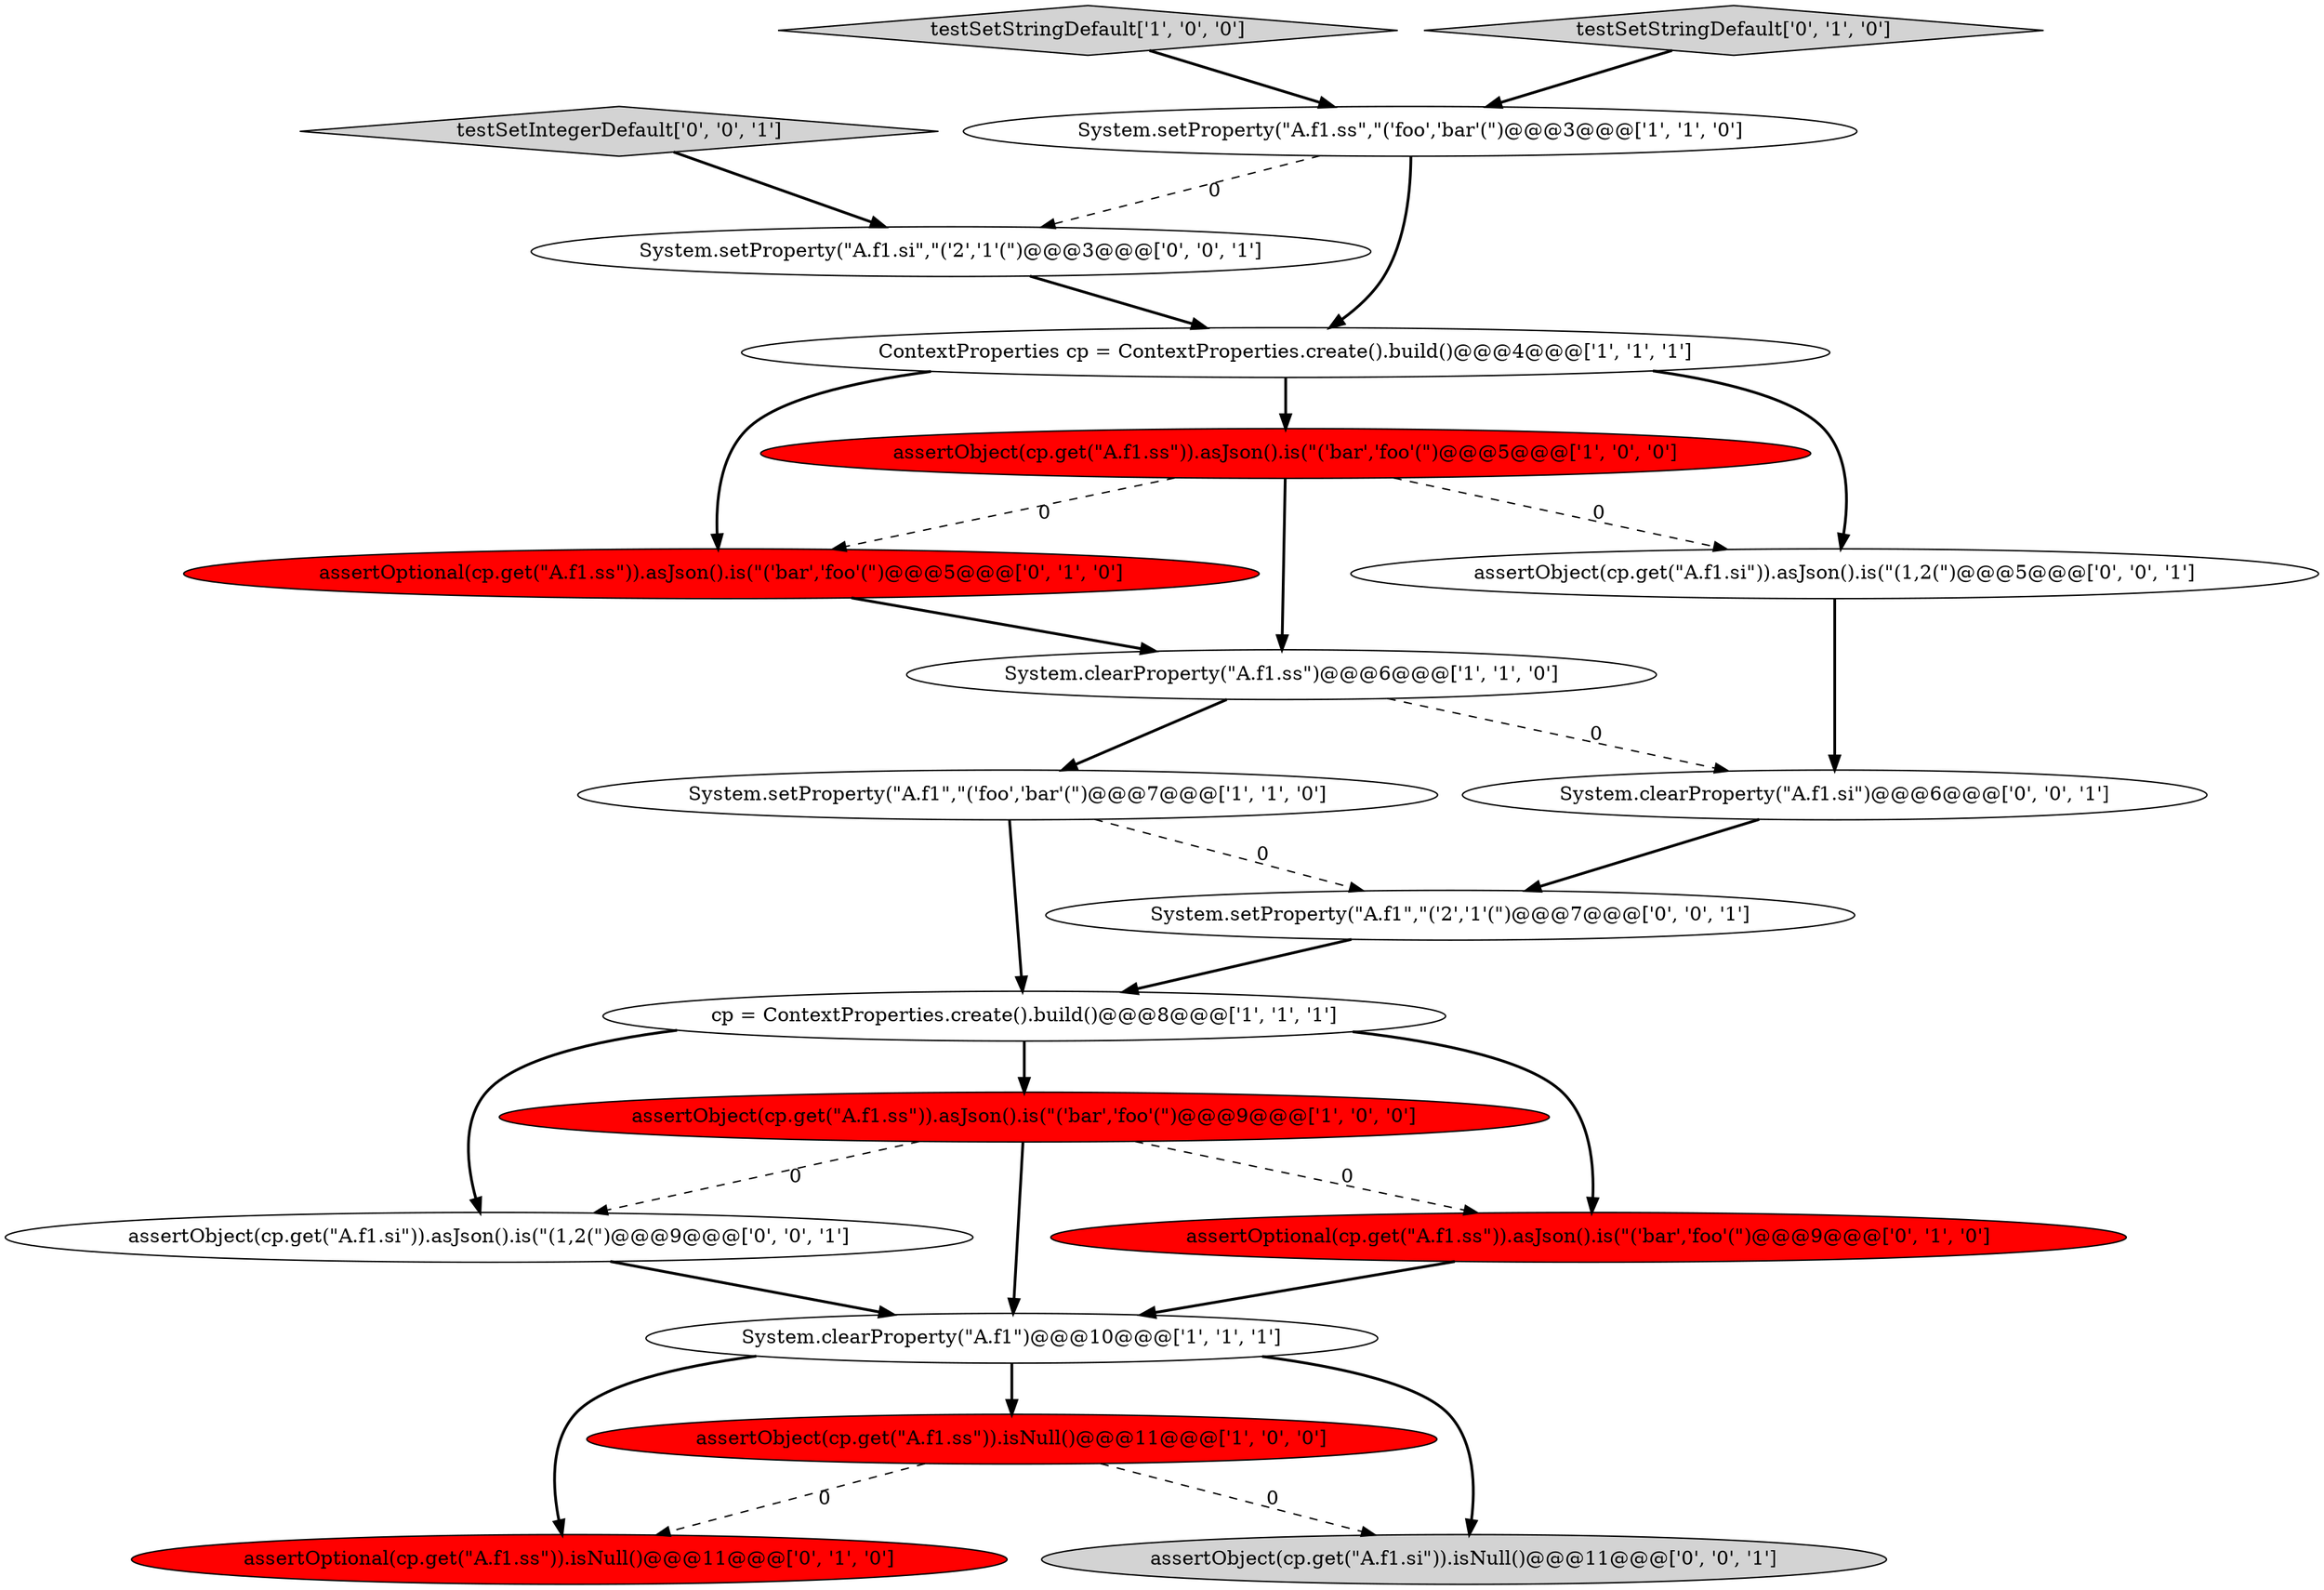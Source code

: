 digraph {
6 [style = filled, label = "assertObject(cp.get(\"A.f1.ss\")).isNull()@@@11@@@['1', '0', '0']", fillcolor = red, shape = ellipse image = "AAA1AAABBB1BBB"];
17 [style = filled, label = "System.setProperty(\"A.f1.si\",\"('2','1'(\")@@@3@@@['0', '0', '1']", fillcolor = white, shape = ellipse image = "AAA0AAABBB3BBB"];
0 [style = filled, label = "System.setProperty(\"A.f1.ss\",\"('foo','bar'(\")@@@3@@@['1', '1', '0']", fillcolor = white, shape = ellipse image = "AAA0AAABBB1BBB"];
1 [style = filled, label = "assertObject(cp.get(\"A.f1.ss\")).asJson().is(\"('bar','foo'(\")@@@5@@@['1', '0', '0']", fillcolor = red, shape = ellipse image = "AAA1AAABBB1BBB"];
7 [style = filled, label = "testSetStringDefault['1', '0', '0']", fillcolor = lightgray, shape = diamond image = "AAA0AAABBB1BBB"];
5 [style = filled, label = "assertObject(cp.get(\"A.f1.ss\")).asJson().is(\"('bar','foo'(\")@@@9@@@['1', '0', '0']", fillcolor = red, shape = ellipse image = "AAA1AAABBB1BBB"];
13 [style = filled, label = "assertOptional(cp.get(\"A.f1.ss\")).isNull()@@@11@@@['0', '1', '0']", fillcolor = red, shape = ellipse image = "AAA1AAABBB2BBB"];
14 [style = filled, label = "assertObject(cp.get(\"A.f1.si\")).asJson().is(\"(1,2(\")@@@5@@@['0', '0', '1']", fillcolor = white, shape = ellipse image = "AAA0AAABBB3BBB"];
3 [style = filled, label = "System.clearProperty(\"A.f1.ss\")@@@6@@@['1', '1', '0']", fillcolor = white, shape = ellipse image = "AAA0AAABBB1BBB"];
12 [style = filled, label = "testSetStringDefault['0', '1', '0']", fillcolor = lightgray, shape = diamond image = "AAA0AAABBB2BBB"];
2 [style = filled, label = "ContextProperties cp = ContextProperties.create().build()@@@4@@@['1', '1', '1']", fillcolor = white, shape = ellipse image = "AAA0AAABBB1BBB"];
8 [style = filled, label = "cp = ContextProperties.create().build()@@@8@@@['1', '1', '1']", fillcolor = white, shape = ellipse image = "AAA0AAABBB1BBB"];
19 [style = filled, label = "System.clearProperty(\"A.f1.si\")@@@6@@@['0', '0', '1']", fillcolor = white, shape = ellipse image = "AAA0AAABBB3BBB"];
16 [style = filled, label = "testSetIntegerDefault['0', '0', '1']", fillcolor = lightgray, shape = diamond image = "AAA0AAABBB3BBB"];
9 [style = filled, label = "System.clearProperty(\"A.f1\")@@@10@@@['1', '1', '1']", fillcolor = white, shape = ellipse image = "AAA0AAABBB1BBB"];
20 [style = filled, label = "assertObject(cp.get(\"A.f1.si\")).isNull()@@@11@@@['0', '0', '1']", fillcolor = lightgray, shape = ellipse image = "AAA0AAABBB3BBB"];
15 [style = filled, label = "System.setProperty(\"A.f1\",\"('2','1'(\")@@@7@@@['0', '0', '1']", fillcolor = white, shape = ellipse image = "AAA0AAABBB3BBB"];
4 [style = filled, label = "System.setProperty(\"A.f1\",\"('foo','bar'(\")@@@7@@@['1', '1', '0']", fillcolor = white, shape = ellipse image = "AAA0AAABBB1BBB"];
11 [style = filled, label = "assertOptional(cp.get(\"A.f1.ss\")).asJson().is(\"('bar','foo'(\")@@@9@@@['0', '1', '0']", fillcolor = red, shape = ellipse image = "AAA1AAABBB2BBB"];
18 [style = filled, label = "assertObject(cp.get(\"A.f1.si\")).asJson().is(\"(1,2(\")@@@9@@@['0', '0', '1']", fillcolor = white, shape = ellipse image = "AAA0AAABBB3BBB"];
10 [style = filled, label = "assertOptional(cp.get(\"A.f1.ss\")).asJson().is(\"('bar','foo'(\")@@@5@@@['0', '1', '0']", fillcolor = red, shape = ellipse image = "AAA1AAABBB2BBB"];
5->9 [style = bold, label=""];
1->14 [style = dashed, label="0"];
6->20 [style = dashed, label="0"];
2->1 [style = bold, label=""];
8->18 [style = bold, label=""];
0->2 [style = bold, label=""];
1->3 [style = bold, label=""];
10->3 [style = bold, label=""];
14->19 [style = bold, label=""];
9->20 [style = bold, label=""];
7->0 [style = bold, label=""];
1->10 [style = dashed, label="0"];
16->17 [style = bold, label=""];
5->18 [style = dashed, label="0"];
2->10 [style = bold, label=""];
11->9 [style = bold, label=""];
12->0 [style = bold, label=""];
3->4 [style = bold, label=""];
0->17 [style = dashed, label="0"];
9->6 [style = bold, label=""];
3->19 [style = dashed, label="0"];
6->13 [style = dashed, label="0"];
8->5 [style = bold, label=""];
17->2 [style = bold, label=""];
5->11 [style = dashed, label="0"];
4->15 [style = dashed, label="0"];
2->14 [style = bold, label=""];
18->9 [style = bold, label=""];
4->8 [style = bold, label=""];
19->15 [style = bold, label=""];
8->11 [style = bold, label=""];
15->8 [style = bold, label=""];
9->13 [style = bold, label=""];
}

